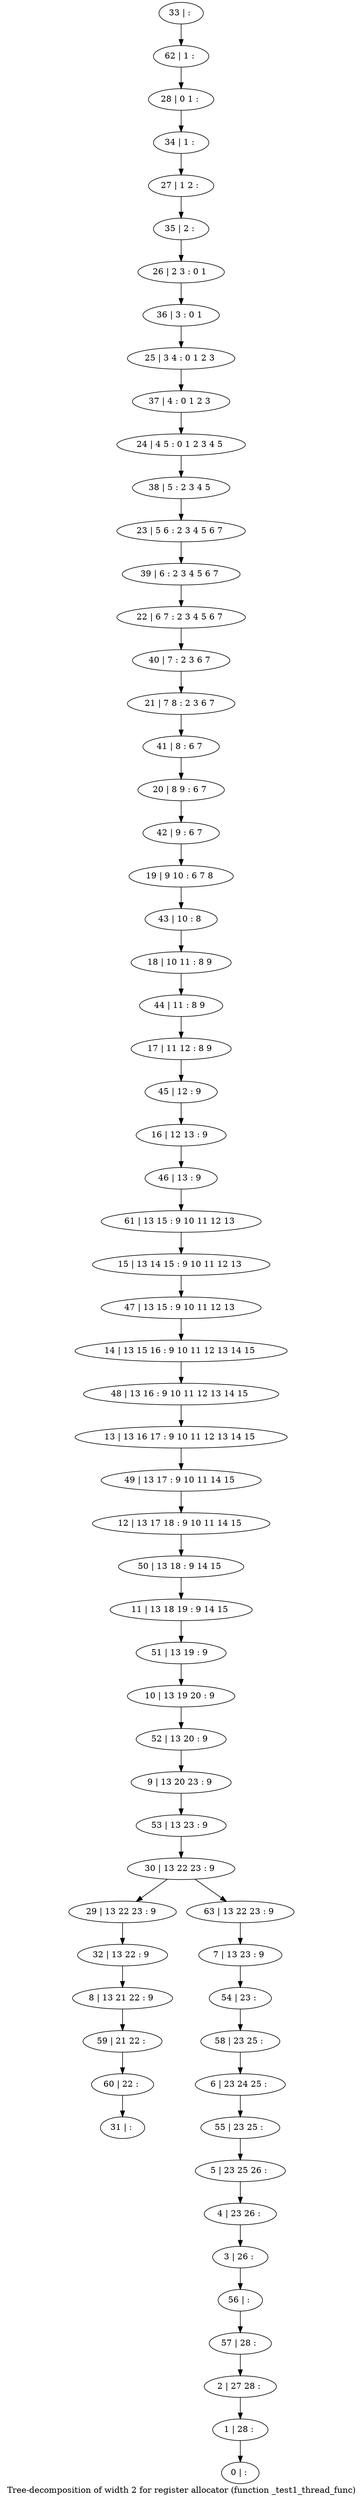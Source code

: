 digraph G {
graph [label="Tree-decomposition of width 2 for register allocator (function _test1_thread_func)"]
0[label="0 | : "];
1[label="1 | 28 : "];
2[label="2 | 27 28 : "];
3[label="3 | 26 : "];
4[label="4 | 23 26 : "];
5[label="5 | 23 25 26 : "];
6[label="6 | 23 24 25 : "];
7[label="7 | 13 23 : 9 "];
8[label="8 | 13 21 22 : 9 "];
9[label="9 | 13 20 23 : 9 "];
10[label="10 | 13 19 20 : 9 "];
11[label="11 | 13 18 19 : 9 14 15 "];
12[label="12 | 13 17 18 : 9 10 11 14 15 "];
13[label="13 | 13 16 17 : 9 10 11 12 13 14 15 "];
14[label="14 | 13 15 16 : 9 10 11 12 13 14 15 "];
15[label="15 | 13 14 15 : 9 10 11 12 13 "];
16[label="16 | 12 13 : 9 "];
17[label="17 | 11 12 : 8 9 "];
18[label="18 | 10 11 : 8 9 "];
19[label="19 | 9 10 : 6 7 8 "];
20[label="20 | 8 9 : 6 7 "];
21[label="21 | 7 8 : 2 3 6 7 "];
22[label="22 | 6 7 : 2 3 4 5 6 7 "];
23[label="23 | 5 6 : 2 3 4 5 6 7 "];
24[label="24 | 4 5 : 0 1 2 3 4 5 "];
25[label="25 | 3 4 : 0 1 2 3 "];
26[label="26 | 2 3 : 0 1 "];
27[label="27 | 1 2 : "];
28[label="28 | 0 1 : "];
29[label="29 | 13 22 23 : 9 "];
30[label="30 | 13 22 23 : 9 "];
31[label="31 | : "];
32[label="32 | 13 22 : 9 "];
33[label="33 | : "];
34[label="34 | 1 : "];
35[label="35 | 2 : "];
36[label="36 | 3 : 0 1 "];
37[label="37 | 4 : 0 1 2 3 "];
38[label="38 | 5 : 2 3 4 5 "];
39[label="39 | 6 : 2 3 4 5 6 7 "];
40[label="40 | 7 : 2 3 6 7 "];
41[label="41 | 8 : 6 7 "];
42[label="42 | 9 : 6 7 "];
43[label="43 | 10 : 8 "];
44[label="44 | 11 : 8 9 "];
45[label="45 | 12 : 9 "];
46[label="46 | 13 : 9 "];
47[label="47 | 13 15 : 9 10 11 12 13 "];
48[label="48 | 13 16 : 9 10 11 12 13 14 15 "];
49[label="49 | 13 17 : 9 10 11 14 15 "];
50[label="50 | 13 18 : 9 14 15 "];
51[label="51 | 13 19 : 9 "];
52[label="52 | 13 20 : 9 "];
53[label="53 | 13 23 : 9 "];
54[label="54 | 23 : "];
55[label="55 | 23 25 : "];
56[label="56 | : "];
57[label="57 | 28 : "];
58[label="58 | 23 25 : "];
59[label="59 | 21 22 : "];
60[label="60 | 22 : "];
61[label="61 | 13 15 : 9 10 11 12 13 "];
62[label="62 | 1 : "];
63[label="63 | 13 22 23 : 9 "];
32->8 ;
29->32 ;
8->59 ;
60->31 ;
59->60 ;
33->62 ;
62->28 ;
28->34 ;
34->27 ;
27->35 ;
35->26 ;
26->36 ;
36->25 ;
25->37 ;
37->24 ;
24->38 ;
38->23 ;
23->39 ;
39->22 ;
22->40 ;
40->21 ;
21->41 ;
41->20 ;
20->42 ;
42->19 ;
19->43 ;
43->18 ;
18->44 ;
44->17 ;
17->45 ;
45->16 ;
16->46 ;
46->61 ;
61->15 ;
15->47 ;
47->14 ;
14->48 ;
48->13 ;
13->49 ;
49->12 ;
12->50 ;
50->11 ;
11->51 ;
51->10 ;
10->52 ;
52->9 ;
9->53 ;
53->30 ;
7->54 ;
54->58 ;
58->6 ;
6->55 ;
55->5 ;
5->4 ;
4->3 ;
3->56 ;
56->57 ;
57->2 ;
2->1 ;
1->0 ;
63->7 ;
30->29 ;
30->63 ;
}
